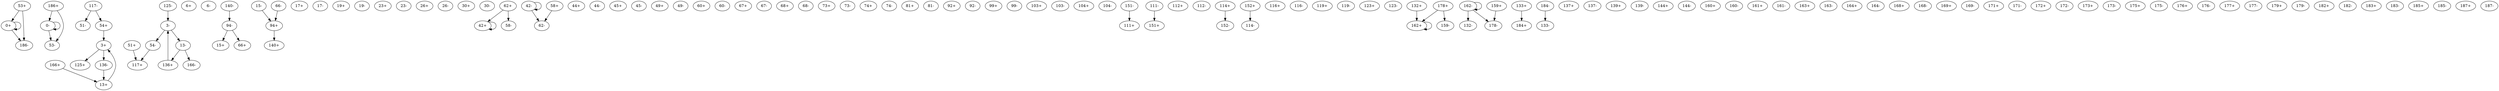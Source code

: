 digraph adj {
graph [k=43]
edge [d=-42]
"0+" [l=46 C=120]
"0-" [l=46 C=120]
"3+" [l=54 C=303]
"3-" [l=54 C=303]
"6+" [l=1607 C=19226]
"6-" [l=1607 C=19226]
"13+" [l=376 C=3489]
"13-" [l=376 C=3489]
"15+" [l=1571 C=19021]
"15-" [l=1571 C=19021]
"17+" [l=1254 C=15474]
"17-" [l=1254 C=15474]
"19+" [l=107 C=485]
"19-" [l=107 C=485]
"23+" [l=234 C=1732]
"23-" [l=234 C=1732]
"26+" [l=120 C=482]
"26-" [l=120 C=482]
"30+" [l=312 C=1299]
"30-" [l=312 C=1299]
"42+" [l=43 C=25]
"42-" [l=43 C=25]
"44+" [l=133 C=597]
"44-" [l=133 C=597]
"45+" [l=111 C=463]
"45-" [l=111 C=463]
"49+" [l=233 C=1874]
"49-" [l=233 C=1874]
"51+" [l=1385 C=16126]
"51-" [l=1385 C=16126]
"53+" [l=64 C=111]
"53-" [l=64 C=111]
"54+" [l=635 C=8435]
"54-" [l=635 C=8435]
"58+" [l=1456 C=17426]
"58-" [l=1456 C=17426]
"60+" [l=149 C=631]
"60-" [l=149 C=631]
"62+" [l=435 C=4884]
"62-" [l=435 C=4884]
"66+" [l=484 C=4354]
"66-" [l=484 C=4354]
"67+" [l=114 C=713]
"67-" [l=114 C=713]
"68+" [l=322 C=2811]
"68-" [l=322 C=2811]
"73+" [l=129 C=924]
"73-" [l=129 C=924]
"74+" [l=1834 C=21589]
"74-" [l=1834 C=21589]
"81+" [l=183 C=1178]
"81-" [l=183 C=1178]
"92+" [l=1442 C=16987]
"92-" [l=1442 C=16987]
"94+" [l=44 C=60]
"94-" [l=44 C=60]
"99+" [l=2556 C=33921]
"99-" [l=2556 C=33921]
"103+" [l=1815 C=18442]
"103-" [l=1815 C=18442]
"104+" [l=116 C=616]
"104-" [l=116 C=616]
"111+" [l=113 C=700]
"111-" [l=113 C=700]
"112+" [l=239 C=1398]
"112-" [l=239 C=1398]
"114+" [l=193 C=1547]
"114-" [l=193 C=1547]
"116+" [l=399 C=4682]
"116-" [l=399 C=4682]
"117+" [l=170 C=1551]
"117-" [l=170 C=1551]
"119+" [l=676 C=6535]
"119-" [l=676 C=6535]
"123+" [l=459 C=4769]
"123-" [l=459 C=4769]
"125+" [l=1619 C=18207]
"125-" [l=1619 C=18207]
"132+" [l=168 C=1151]
"132-" [l=168 C=1151]
"133+" [l=109 C=356]
"133-" [l=109 C=356]
"136+" [l=549 C=5911]
"136-" [l=549 C=5911]
"137+" [l=184 C=996]
"137-" [l=184 C=996]
"139+" [l=251 C=1189]
"139-" [l=251 C=1189]
"140+" [l=670 C=6907]
"140-" [l=670 C=6907]
"144+" [l=7750 C=94964]
"144-" [l=7750 C=94964]
"151+" [l=2048 C=26668]
"151-" [l=2048 C=26668]
"152+" [l=230 C=1474]
"152-" [l=230 C=1474]
"159+" [l=2401 C=29381]
"159-" [l=2401 C=29381]
"160+" [l=4009 C=45268]
"160-" [l=4009 C=45268]
"161+" [l=4536 C=54663]
"161-" [l=4536 C=54663]
"162+" [l=8756 C=121954]
"162-" [l=8756 C=121954]
"163+" [l=6492 C=79258]
"163-" [l=6492 C=79258]
"164+" [l=6128 C=81039]
"164-" [l=6128 C=81039]
"166+" [l=5746 C=76031]
"166-" [l=5746 C=76031]
"168+" [l=10711 C=127456]
"168-" [l=10711 C=127456]
"169+" [l=2257 C=34250]
"169-" [l=2257 C=34250]
"171+" [l=4885 C=64457]
"171-" [l=4885 C=64457]
"172+" [l=2607 C=33285]
"172-" [l=2607 C=33285]
"173+" [l=2882 C=36619]
"173-" [l=2882 C=36619]
"175+" [l=3944 C=57660]
"175-" [l=3944 C=57660]
"176+" [l=18824 C=235583]
"176-" [l=18824 C=235583]
"177+" [l=3786 C=43479]
"177-" [l=3786 C=43479]
"178+" [l=3731 C=48400]
"178-" [l=3731 C=48400]
"179+" [l=4853 C=57260]
"179-" [l=4853 C=57260]
"182+" [l=4859 C=62885]
"182-" [l=4859 C=62885]
"183+" [l=2537 C=32855]
"183-" [l=2537 C=32855]
"184+" [l=6260 C=87043]
"184-" [l=6260 C=87043]
"185+" [l=23586 C=289136]
"185-" [l=23586 C=289136]
"186+" [l=21623 C=290762]
"186-" [l=21623 C=290762]
"187+" [l=21058 C=267346]
"187-" [l=21058 C=267346]
"0+" -> "0+"
"0+" -> "186-"
"0-" -> "0-"
"0-" -> "53-"
"3+" -> "125+"
"3+" -> "136-"
"3-" -> "13-"
"3-" -> "54-"
"13+" -> "3+"
"13-" -> "136+"
"13-" -> "166-"
"15-" -> "94+"
"42+" -> "42+" [d=-41]
"42-" -> "62-" [d=-32]
"42-" -> "42-" [d=-41]
"51+" -> "117+"
"53+" -> "0+"
"53+" -> "186-"
"54+" -> "3+"
"54-" -> "117+"
"58+" -> "62-"
"62+" -> "58-"
"62+" -> "42+" [d=-32]
"66-" -> "94+"
"94+" -> "140+"
"94-" -> "15+"
"94-" -> "66+"
"111-" -> "151+" [d=-39]
"114+" -> "152-"
"117-" -> "51-"
"117-" -> "54+"
"125-" -> "3-"
"132+" -> "162+"
"133+" -> "184+" [d=-35]
"136+" -> "3-"
"136-" -> "13+"
"140-" -> "94-"
"151-" -> "111+" [d=-39]
"152+" -> "114-"
"159+" -> "178-"
"162+" -> "162+" [d=-41]
"162-" -> "132-"
"162-" -> "162-" [d=-41]
"162-" -> "178-" [d=-952]
"166+" -> "13+"
"178+" -> "159-"
"178+" -> "162+" [d=-952]
"184-" -> "133-" [d=-35]
"186+" -> "0-"
"186+" -> "53-"
}
